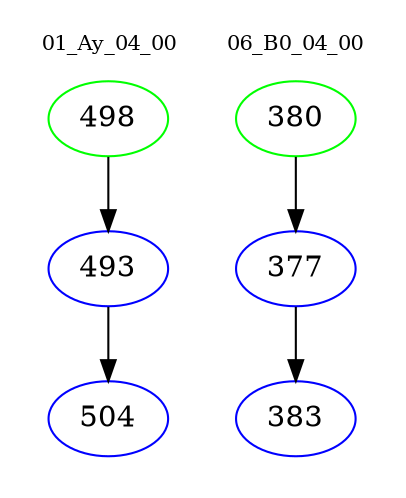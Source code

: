 digraph{
subgraph cluster_0 {
color = white
label = "01_Ay_04_00";
fontsize=10;
T0_498 [label="498", color="green"]
T0_498 -> T0_493 [color="black"]
T0_493 [label="493", color="blue"]
T0_493 -> T0_504 [color="black"]
T0_504 [label="504", color="blue"]
}
subgraph cluster_1 {
color = white
label = "06_B0_04_00";
fontsize=10;
T1_380 [label="380", color="green"]
T1_380 -> T1_377 [color="black"]
T1_377 [label="377", color="blue"]
T1_377 -> T1_383 [color="black"]
T1_383 [label="383", color="blue"]
}
}
